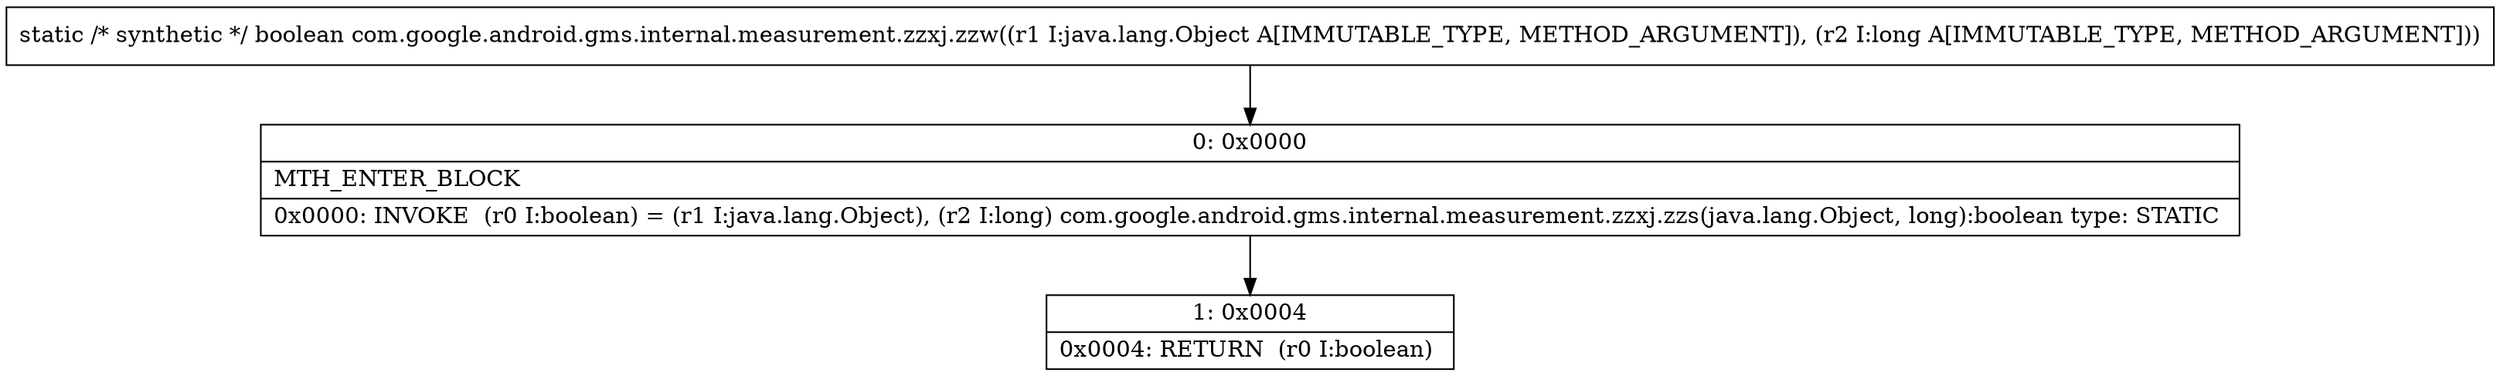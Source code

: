 digraph "CFG forcom.google.android.gms.internal.measurement.zzxj.zzw(Ljava\/lang\/Object;J)Z" {
Node_0 [shape=record,label="{0\:\ 0x0000|MTH_ENTER_BLOCK\l|0x0000: INVOKE  (r0 I:boolean) = (r1 I:java.lang.Object), (r2 I:long) com.google.android.gms.internal.measurement.zzxj.zzs(java.lang.Object, long):boolean type: STATIC \l}"];
Node_1 [shape=record,label="{1\:\ 0x0004|0x0004: RETURN  (r0 I:boolean) \l}"];
MethodNode[shape=record,label="{static \/* synthetic *\/ boolean com.google.android.gms.internal.measurement.zzxj.zzw((r1 I:java.lang.Object A[IMMUTABLE_TYPE, METHOD_ARGUMENT]), (r2 I:long A[IMMUTABLE_TYPE, METHOD_ARGUMENT])) }"];
MethodNode -> Node_0;
Node_0 -> Node_1;
}

